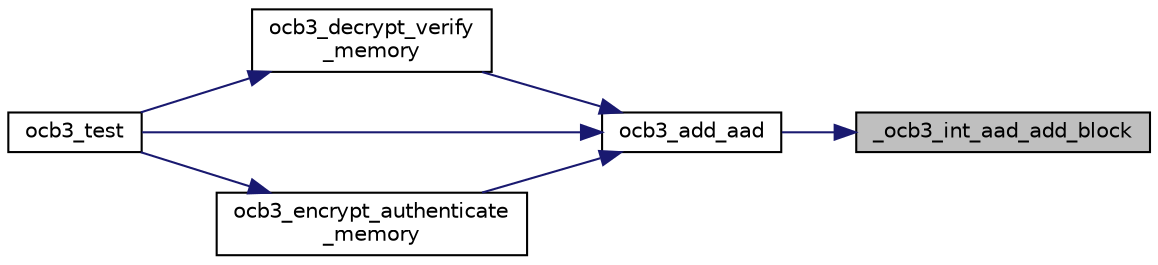 digraph "_ocb3_int_aad_add_block"
{
 // LATEX_PDF_SIZE
  edge [fontname="Helvetica",fontsize="10",labelfontname="Helvetica",labelfontsize="10"];
  node [fontname="Helvetica",fontsize="10",shape=record];
  rankdir="RL";
  Node3 [label="_ocb3_int_aad_add_block",height=0.2,width=0.4,color="black", fillcolor="grey75", style="filled", fontcolor="black",tooltip="Add one block of AAD data (internal function)"];
  Node3 -> Node4 [dir="back",color="midnightblue",fontsize="10",style="solid",fontname="Helvetica"];
  Node4 [label="ocb3_add_aad",height=0.2,width=0.4,color="black", fillcolor="white", style="filled",URL="$ocb3__add__aad_8c.html#a1fbb605c3849ddbfaa2378d009f34b66",tooltip="Add AAD - additional associated data."];
  Node4 -> Node5 [dir="back",color="midnightblue",fontsize="10",style="solid",fontname="Helvetica"];
  Node5 [label="ocb3_decrypt_verify\l_memory",height=0.2,width=0.4,color="black", fillcolor="white", style="filled",URL="$ocb3__decrypt__verify__memory_8c.html#aaa794cde472d6ae35c5d0cf68842860d",tooltip="Decrypt and compare the tag with OCB."];
  Node5 -> Node6 [dir="back",color="midnightblue",fontsize="10",style="solid",fontname="Helvetica"];
  Node6 [label="ocb3_test",height=0.2,width=0.4,color="black", fillcolor="white", style="filled",URL="$ocb3__test_8c.html#afafd01785264b534d0ef8efb9fe530ef",tooltip="Test the OCB protocol."];
  Node4 -> Node7 [dir="back",color="midnightblue",fontsize="10",style="solid",fontname="Helvetica"];
  Node7 [label="ocb3_encrypt_authenticate\l_memory",height=0.2,width=0.4,color="black", fillcolor="white", style="filled",URL="$ocb3__encrypt__authenticate__memory_8c.html#a4f2509ac5594dc6dcead8ac840a30b91",tooltip="Encrypt and generate an authentication code for a buffer of memory."];
  Node7 -> Node6 [dir="back",color="midnightblue",fontsize="10",style="solid",fontname="Helvetica"];
  Node4 -> Node6 [dir="back",color="midnightblue",fontsize="10",style="solid",fontname="Helvetica"];
}
